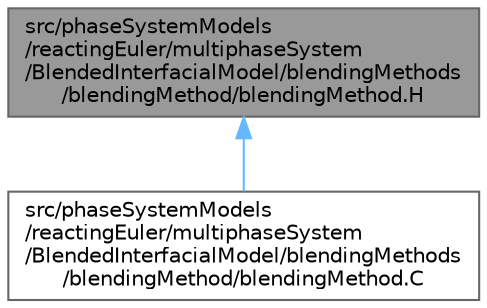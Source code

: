 digraph "src/phaseSystemModels/reactingEuler/multiphaseSystem/BlendedInterfacialModel/blendingMethods/blendingMethod/blendingMethod.H"
{
 // LATEX_PDF_SIZE
  bgcolor="transparent";
  edge [fontname=Helvetica,fontsize=10,labelfontname=Helvetica,labelfontsize=10];
  node [fontname=Helvetica,fontsize=10,shape=box,height=0.2,width=0.4];
  Node1 [id="Node000001",label="src/phaseSystemModels\l/reactingEuler/multiphaseSystem\l/BlendedInterfacialModel/blendingMethods\l/blendingMethod/blendingMethod.H",height=0.2,width=0.4,color="gray40", fillcolor="grey60", style="filled", fontcolor="black",tooltip=" "];
  Node1 -> Node2 [id="edge1_Node000001_Node000002",dir="back",color="steelblue1",style="solid",tooltip=" "];
  Node2 [id="Node000002",label="src/phaseSystemModels\l/reactingEuler/multiphaseSystem\l/BlendedInterfacialModel/blendingMethods\l/blendingMethod/blendingMethod.C",height=0.2,width=0.4,color="grey40", fillcolor="white", style="filled",URL="$reactingEuler_2multiphaseSystem_2BlendedInterfacialModel_2blendingMethods_2blendingMethod_2blendingMethod_8C.html",tooltip=" "];
}
